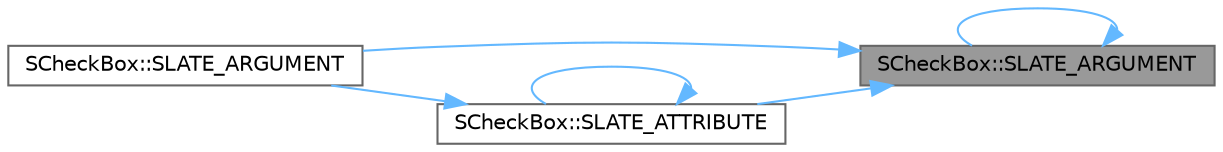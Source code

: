 digraph "SCheckBox::SLATE_ARGUMENT"
{
 // INTERACTIVE_SVG=YES
 // LATEX_PDF_SIZE
  bgcolor="transparent";
  edge [fontname=Helvetica,fontsize=10,labelfontname=Helvetica,labelfontsize=10];
  node [fontname=Helvetica,fontsize=10,shape=box,height=0.2,width=0.4];
  rankdir="RL";
  Node1 [id="Node000001",label="SCheckBox::SLATE_ARGUMENT",height=0.2,width=0.4,color="gray40", fillcolor="grey60", style="filled", fontcolor="black",tooltip="Type of check box (set by the Style arg but the Style can be overridden with this)"];
  Node1 -> Node2 [id="edge1_Node000001_Node000002",dir="back",color="steelblue1",style="solid",tooltip=" "];
  Node2 [id="Node000002",label="SCheckBox::SLATE_ARGUMENT",height=0.2,width=0.4,color="grey40", fillcolor="white", style="filled",URL="$d6/d7e/classSCheckBox.html#a447c2a75f379e281602aaabec7537fe8",tooltip="How the image of the checkbox should align vertically within the given space."];
  Node1 -> Node1 [id="edge2_Node000001_Node000001",dir="back",color="steelblue1",style="solid",tooltip=" "];
  Node1 -> Node3 [id="edge3_Node000001_Node000003",dir="back",color="steelblue1",style="solid",tooltip=" "];
  Node3 [id="Node000003",label="SCheckBox::SLATE_ATTRIBUTE",height=0.2,width=0.4,color="grey40", fillcolor="white", style="filled",URL="$d6/d7e/classSCheckBox.html#a4ff9c9444d29b83f6cbd7ab853a40c3e",tooltip="Whether the check box is currently in a checked state."];
  Node3 -> Node2 [id="edge4_Node000003_Node000002",dir="back",color="steelblue1",style="solid",tooltip=" "];
  Node3 -> Node3 [id="edge5_Node000003_Node000003",dir="back",color="steelblue1",style="solid",tooltip=" "];
}
